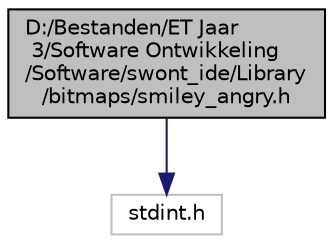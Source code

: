 digraph "D:/Bestanden/ET Jaar 3/Software Ontwikkeling/Software/swont_ide/Library/bitmaps/smiley_angry.h"
{
 // LATEX_PDF_SIZE
  edge [fontname="Helvetica",fontsize="10",labelfontname="Helvetica",labelfontsize="10"];
  node [fontname="Helvetica",fontsize="10",shape=record];
  Node1 [label="D:/Bestanden/ET Jaar\l 3/Software Ontwikkeling\l/Software/swont_ide/Library\l/bitmaps/smiley_angry.h",height=0.2,width=0.4,color="black", fillcolor="grey75", style="filled", fontcolor="black",tooltip="This file contains the smiley_angry pixel data. This data can be used in combination with the functio..."];
  Node1 -> Node2 [color="midnightblue",fontsize="10",style="solid",fontname="Helvetica"];
  Node2 [label="stdint.h",height=0.2,width=0.4,color="grey75", fillcolor="white", style="filled",tooltip=" "];
}
